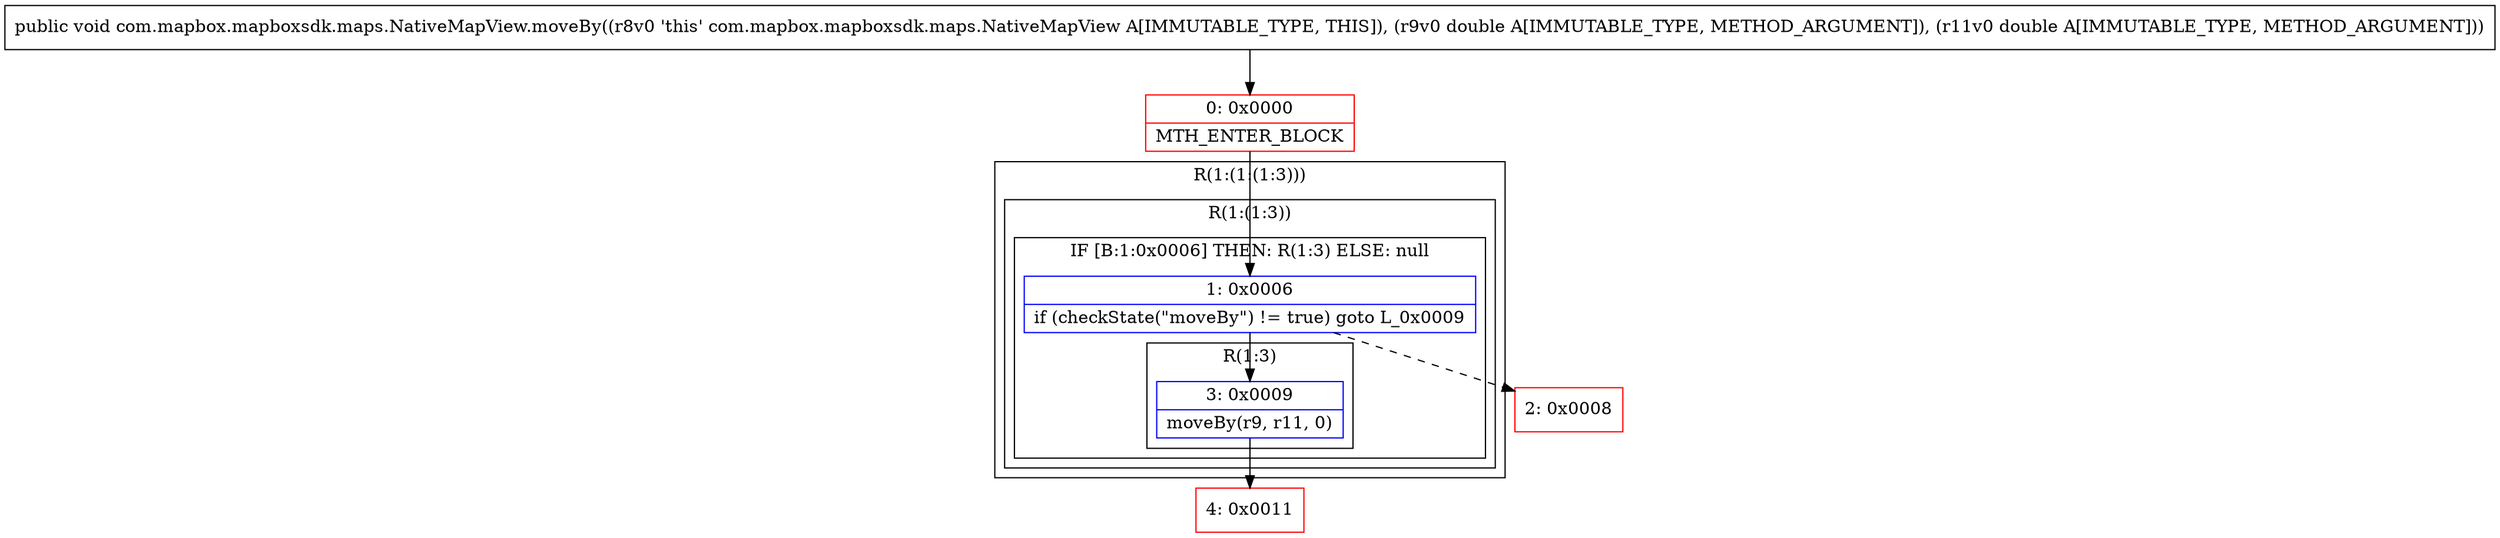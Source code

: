 digraph "CFG forcom.mapbox.mapboxsdk.maps.NativeMapView.moveBy(DD)V" {
subgraph cluster_Region_366109344 {
label = "R(1:(1:(1:3)))";
node [shape=record,color=blue];
subgraph cluster_Region_1007281003 {
label = "R(1:(1:3))";
node [shape=record,color=blue];
subgraph cluster_IfRegion_852536172 {
label = "IF [B:1:0x0006] THEN: R(1:3) ELSE: null";
node [shape=record,color=blue];
Node_1 [shape=record,label="{1\:\ 0x0006|if (checkState(\"moveBy\") != true) goto L_0x0009\l}"];
subgraph cluster_Region_1992062354 {
label = "R(1:3)";
node [shape=record,color=blue];
Node_3 [shape=record,label="{3\:\ 0x0009|moveBy(r9, r11, 0)\l}"];
}
}
}
}
Node_0 [shape=record,color=red,label="{0\:\ 0x0000|MTH_ENTER_BLOCK\l}"];
Node_2 [shape=record,color=red,label="{2\:\ 0x0008}"];
Node_4 [shape=record,color=red,label="{4\:\ 0x0011}"];
MethodNode[shape=record,label="{public void com.mapbox.mapboxsdk.maps.NativeMapView.moveBy((r8v0 'this' com.mapbox.mapboxsdk.maps.NativeMapView A[IMMUTABLE_TYPE, THIS]), (r9v0 double A[IMMUTABLE_TYPE, METHOD_ARGUMENT]), (r11v0 double A[IMMUTABLE_TYPE, METHOD_ARGUMENT])) }"];
MethodNode -> Node_0;
Node_1 -> Node_2[style=dashed];
Node_1 -> Node_3;
Node_3 -> Node_4;
Node_0 -> Node_1;
}

